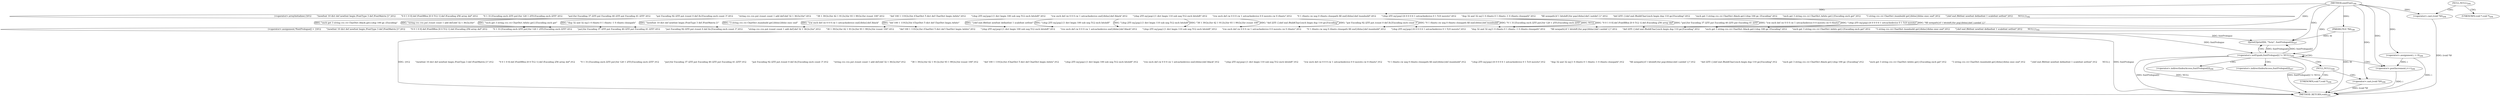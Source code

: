 digraph "emitFont" {  
"9745" [label = <(METHOD,emitFont)<SUB>180</SUB>> ]
"9801" [label = <(METHOD_RETURN,void)<SUB>180</SUB>> ]
"9746" [label = <(PARAM,FILE *fd)<SUB>180</SUB>> ]
"9749" [label = <(&lt;operator&gt;.assignment,*fontPrologue[] = {\012        &quot;/newfont 10 dict def newfont begin /FontType 3 def /FontMatrix [1&quot;,\012        &quot;0 0 1 0 0] def /FontBBox [0 0 512 1] def /Encoding 256 array def&quot;,\012        &quot;0 1 31{Encoding exch /255 put}for 120 1 255{Encoding exch /255&quot;,\012        &quot;put}for Encoding 37 /255 put Encoding 40 /255 put Encoding 41 /255&quot;,\012        &quot;put Encoding 92 /255 put /count 0 def /ls{Encoding exch count 3&quot;,\012        &quot;string cvs cvn put /count count 1 add def}def 32 1 36{ls}for&quot;,\012        &quot;38 1 39{ls}for 42 1 91{ls}for 93 1 99{ls}for /count 100&quot;,\012        &quot;def 100 1 119{ls}for /CharDict 5 dict def CharDict begin /white&quot;,\012        &quot;{dup 255 eq{pop}{1 dict begin 100 sub neg 512 exch bitshift&quot;,\012        &quot;/cw exch def cw 0 0 0 cw 1 setcachedevice end}ifelse}def /black&quot;,\012        &quot;{dup 255 eq{pop}{1 dict begin 110 sub neg 512 exch bitshift&quot;,\012        &quot;/cw exch def cw 0 0 0 cw 1 setcachedevice 0 0 moveto cw 0 rlineto&quot;,\012        &quot;0 1 rlineto cw neg 0 rlineto closepath fill end}ifelse}def /numbuild&quot;,\012        &quot;{dup 255 eq{pop}{6 0 0 0 6 1 setcachedevice 0 1 5{0 moveto&quot;,\012        &quot;dup 32 and 32 eq{1 0 rlineto 0 1 rlineto -1 0 rlineto closepath&quot;,\012        &quot;fill newpath}if 1 bitshift}for pop}ifelse}def /.notdef {}&quot;,\012        &quot;def /255 {}def end /BuildChar{exch begin dup 110 ge{Encoding&quot;,\012        &quot;exch get 3 string cvs cvi CharDict /black get}{dup 100 ge {Encoding&quot;,\012        &quot;exch get 3 string cvs cvi CharDict /white get}{Encoding exch get&quot;,\012        &quot;3 string cvs cvi CharDict /numbuild get}ifelse}ifelse exec end&quot;,\012        &quot;}def end /Bitfont newfont definefont 1 scalefont setfont&quot;,\012        NULL})<SUB>182</SUB>> ]
"9784" [label = <(&lt;operator&gt;.notEquals,fontPrologue[i] != NULL)<SUB>206</SUB>> ]
"9793" [label = <(&lt;operator&gt;.postIncrement,i++)<SUB>206</SUB>> ]
"9795" [label = <(fprintf,fprintf(fd, &quot;%s\n&quot;, fontPrologue[i]))<SUB>207</SUB>> ]
"9751" [label = <(&lt;operator&gt;.arrayInitializer,{\012        &quot;/newfont 10 dict def newfont begin /FontType 3 def /FontMatrix [1&quot;,\012        &quot;0 0 1 0 0] def /FontBBox [0 0 512 1] def /Encoding 256 array def&quot;,\012        &quot;0 1 31{Encoding exch /255 put}for 120 1 255{Encoding exch /255&quot;,\012        &quot;put}for Encoding 37 /255 put Encoding 40 /255 put Encoding 41 /255&quot;,\012        &quot;put Encoding 92 /255 put /count 0 def /ls{Encoding exch count 3&quot;,\012        &quot;string cvs cvn put /count count 1 add def}def 32 1 36{ls}for&quot;,\012        &quot;38 1 39{ls}for 42 1 91{ls}for 93 1 99{ls}for /count 100&quot;,\012        &quot;def 100 1 119{ls}for /CharDict 5 dict def CharDict begin /white&quot;,\012        &quot;{dup 255 eq{pop}{1 dict begin 100 sub neg 512 exch bitshift&quot;,\012        &quot;/cw exch def cw 0 0 0 cw 1 setcachedevice end}ifelse}def /black&quot;,\012        &quot;{dup 255 eq{pop}{1 dict begin 110 sub neg 512 exch bitshift&quot;,\012        &quot;/cw exch def cw 0 0 0 cw 1 setcachedevice 0 0 moveto cw 0 rlineto&quot;,\012        &quot;0 1 rlineto cw neg 0 rlineto closepath fill end}ifelse}def /numbuild&quot;,\012        &quot;{dup 255 eq{pop}{6 0 0 0 6 1 setcachedevice 0 1 5{0 moveto&quot;,\012        &quot;dup 32 and 32 eq{1 0 rlineto 0 1 rlineto -1 0 rlineto closepath&quot;,\012        &quot;fill newpath}if 1 bitshift}for pop}ifelse}def /.notdef {}&quot;,\012        &quot;def /255 {}def end /BuildChar{exch begin dup 110 ge{Encoding&quot;,\012        &quot;exch get 3 string cvs cvi CharDict /black get}{dup 100 ge {Encoding&quot;,\012        &quot;exch get 3 string cvs cvi CharDict /white get}{Encoding exch get&quot;,\012        &quot;3 string cvs cvi CharDict /numbuild get}ifelse}ifelse exec end&quot;,\012        &quot;}def end /Bitfont newfont definefont 1 scalefont setfont&quot;,\012        NULL})<SUB>182</SUB>> ]
"9781" [label = <(&lt;operator&gt;.assignment,i = 0)<SUB>206</SUB>> ]
"9775" [label = <(&lt;operator&gt;.cast,(void *)0)<SUB>204</SUB>> ]
"9790" [label = <(&lt;operator&gt;.cast,(void *)0)<SUB>206</SUB>> ]
"9773" [label = <(NULL,NULL)<SUB>204</SUB>> ]
"9785" [label = <(&lt;operator&gt;.indirectIndexAccess,fontPrologue[i])<SUB>206</SUB>> ]
"9788" [label = <(NULL,NULL)<SUB>206</SUB>> ]
"9798" [label = <(&lt;operator&gt;.indirectIndexAccess,fontPrologue[i])<SUB>207</SUB>> ]
"9776" [label = <(UNKNOWN,void *,void *)<SUB>204</SUB>> ]
"9791" [label = <(UNKNOWN,void *,void *)<SUB>206</SUB>> ]
  "9746" -> "9801"  [ label = "DDG: fd"] 
  "9749" -> "9801"  [ label = "DDG: fontPrologue"] 
  "9775" -> "9801"  [ label = "DDG: (void *)0"] 
  "9749" -> "9801"  [ label = "DDG: {\012        &quot;/newfont 10 dict def newfont begin /FontType 3 def /FontMatrix [1&quot;,\012        &quot;0 0 1 0 0] def /FontBBox [0 0 512 1] def /Encoding 256 array def&quot;,\012        &quot;0 1 31{Encoding exch /255 put}for 120 1 255{Encoding exch /255&quot;,\012        &quot;put}for Encoding 37 /255 put Encoding 40 /255 put Encoding 41 /255&quot;,\012        &quot;put Encoding 92 /255 put /count 0 def /ls{Encoding exch count 3&quot;,\012        &quot;string cvs cvn put /count count 1 add def}def 32 1 36{ls}for&quot;,\012        &quot;38 1 39{ls}for 42 1 91{ls}for 93 1 99{ls}for /count 100&quot;,\012        &quot;def 100 1 119{ls}for /CharDict 5 dict def CharDict begin /white&quot;,\012        &quot;{dup 255 eq{pop}{1 dict begin 100 sub neg 512 exch bitshift&quot;,\012        &quot;/cw exch def cw 0 0 0 cw 1 setcachedevice end}ifelse}def /black&quot;,\012        &quot;{dup 255 eq{pop}{1 dict begin 110 sub neg 512 exch bitshift&quot;,\012        &quot;/cw exch def cw 0 0 0 cw 1 setcachedevice 0 0 moveto cw 0 rlineto&quot;,\012        &quot;0 1 rlineto cw neg 0 rlineto closepath fill end}ifelse}def /numbuild&quot;,\012        &quot;{dup 255 eq{pop}{6 0 0 0 6 1 setcachedevice 0 1 5{0 moveto&quot;,\012        &quot;dup 32 and 32 eq{1 0 rlineto 0 1 rlineto -1 0 rlineto closepath&quot;,\012        &quot;fill newpath}if 1 bitshift}for pop}ifelse}def /.notdef {}&quot;,\012        &quot;def /255 {}def end /BuildChar{exch begin dup 110 ge{Encoding&quot;,\012        &quot;exch get 3 string cvs cvi CharDict /black get}{dup 100 ge {Encoding&quot;,\012        &quot;exch get 3 string cvs cvi CharDict /white get}{Encoding exch get&quot;,\012        &quot;3 string cvs cvi CharDict /numbuild get}ifelse}ifelse exec end&quot;,\012        &quot;}def end /Bitfont newfont definefont 1 scalefont setfont&quot;,\012        NULL}"] 
  "9781" -> "9801"  [ label = "DDG: i"] 
  "9784" -> "9801"  [ label = "DDG: fontPrologue[i]"] 
  "9784" -> "9801"  [ label = "DDG: NULL"] 
  "9790" -> "9801"  [ label = "DDG: (void *)0"] 
  "9784" -> "9801"  [ label = "DDG: fontPrologue[i] != NULL"] 
  "9793" -> "9801"  [ label = "DDG: i"] 
  "9745" -> "9746"  [ label = "DDG: "] 
  "9751" -> "9749"  [ label = "DDG: &quot;{dup 255 eq{pop}{1 dict begin 100 sub neg 512 exch bitshift&quot;"] 
  "9751" -> "9749"  [ label = "DDG: &quot;{dup 255 eq{pop}{1 dict begin 110 sub neg 512 exch bitshift&quot;"] 
  "9751" -> "9749"  [ label = "DDG: &quot;38 1 39{ls}for 42 1 91{ls}for 93 1 99{ls}for /count 100&quot;"] 
  "9751" -> "9749"  [ label = "DDG: &quot;def /255 {}def end /BuildChar{exch begin dup 110 ge{Encoding&quot;"] 
  "9751" -> "9749"  [ label = "DDG: &quot;put Encoding 92 /255 put /count 0 def /ls{Encoding exch count 3&quot;"] 
  "9751" -> "9749"  [ label = "DDG: &quot;0 1 rlineto cw neg 0 rlineto closepath fill end}ifelse}def /numbuild&quot;"] 
  "9751" -> "9749"  [ label = "DDG: &quot;0 1 31{Encoding exch /255 put}for 120 1 255{Encoding exch /255&quot;"] 
  "9751" -> "9749"  [ label = "DDG: NULL"] 
  "9751" -> "9749"  [ label = "DDG: &quot;0 0 1 0 0] def /FontBBox [0 0 512 1] def /Encoding 256 array def&quot;"] 
  "9751" -> "9749"  [ label = "DDG: &quot;put}for Encoding 37 /255 put Encoding 40 /255 put Encoding 41 /255&quot;"] 
  "9751" -> "9749"  [ label = "DDG: &quot;/cw exch def cw 0 0 0 cw 1 setcachedevice 0 0 moveto cw 0 rlineto&quot;"] 
  "9751" -> "9749"  [ label = "DDG: &quot;{dup 255 eq{pop}{6 0 0 0 6 1 setcachedevice 0 1 5{0 moveto&quot;"] 
  "9751" -> "9749"  [ label = "DDG: &quot;fill newpath}if 1 bitshift}for pop}ifelse}def /.notdef {}&quot;"] 
  "9751" -> "9749"  [ label = "DDG: &quot;exch get 3 string cvs cvi CharDict /black get}{dup 100 ge {Encoding&quot;"] 
  "9751" -> "9749"  [ label = "DDG: &quot;string cvs cvn put /count count 1 add def}def 32 1 36{ls}for&quot;"] 
  "9751" -> "9749"  [ label = "DDG: &quot;exch get 3 string cvs cvi CharDict /white get}{Encoding exch get&quot;"] 
  "9751" -> "9749"  [ label = "DDG: &quot;dup 32 and 32 eq{1 0 rlineto 0 1 rlineto -1 0 rlineto closepath&quot;"] 
  "9751" -> "9749"  [ label = "DDG: &quot;/newfont 10 dict def newfont begin /FontType 3 def /FontMatrix [1&quot;"] 
  "9751" -> "9749"  [ label = "DDG: &quot;3 string cvs cvi CharDict /numbuild get}ifelse}ifelse exec end&quot;"] 
  "9751" -> "9749"  [ label = "DDG: &quot;/cw exch def cw 0 0 0 cw 1 setcachedevice end}ifelse}def /black&quot;"] 
  "9751" -> "9749"  [ label = "DDG: &quot;def 100 1 119{ls}for /CharDict 5 dict def CharDict begin /white&quot;"] 
  "9751" -> "9749"  [ label = "DDG: &quot;}def end /Bitfont newfont definefont 1 scalefont setfont&quot;"] 
  "9745" -> "9749"  [ label = "DDG: "] 
  "9745" -> "9751"  [ label = "DDG: "] 
  "9745" -> "9781"  [ label = "DDG: "] 
  "9749" -> "9784"  [ label = "DDG: fontPrologue"] 
  "9795" -> "9784"  [ label = "DDG: fontPrologue[i]"] 
  "9745" -> "9784"  [ label = "DDG: "] 
  "9781" -> "9793"  [ label = "DDG: i"] 
  "9745" -> "9793"  [ label = "DDG: "] 
  "9746" -> "9795"  [ label = "DDG: fd"] 
  "9745" -> "9795"  [ label = "DDG: "] 
  "9749" -> "9795"  [ label = "DDG: fontPrologue"] 
  "9784" -> "9795"  [ label = "DDG: fontPrologue[i]"] 
  "9745" -> "9775"  [ label = "DDG: "] 
  "9745" -> "9790"  [ label = "DDG: "] 
  "9784" -> "9785"  [ label = "CDG: "] 
  "9784" -> "9788"  [ label = "CDG: "] 
  "9784" -> "9784"  [ label = "CDG: "] 
  "9784" -> "9793"  [ label = "CDG: "] 
  "9784" -> "9795"  [ label = "CDG: "] 
  "9784" -> "9798"  [ label = "CDG: "] 
  "9773" -> "9775"  [ label = "CDG: "] 
  "9773" -> "9776"  [ label = "CDG: "] 
  "9788" -> "9790"  [ label = "CDG: "] 
  "9788" -> "9791"  [ label = "CDG: "] 
}
